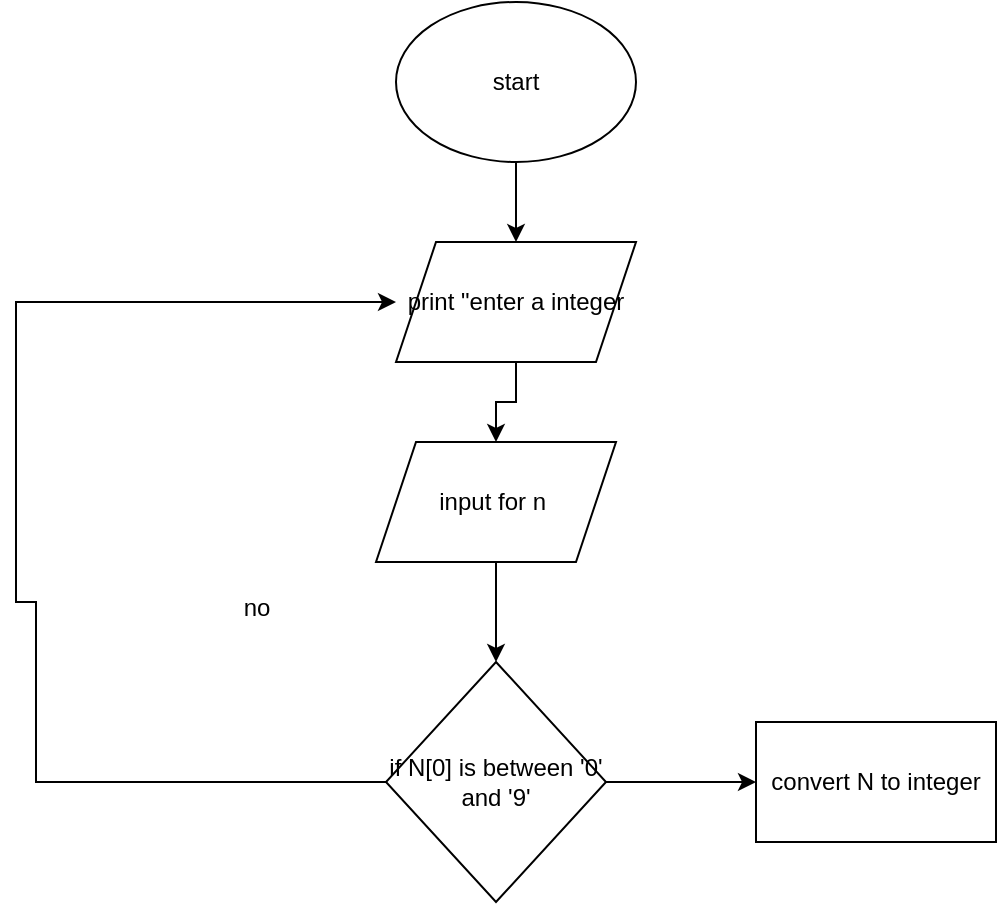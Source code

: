 <mxfile version="21.3.7" type="device">
  <diagram name="Page-1" id="6Q4XC-ddhazeYox3t6BI">
    <mxGraphModel dx="1178" dy="786" grid="1" gridSize="10" guides="1" tooltips="1" connect="1" arrows="1" fold="1" page="1" pageScale="1" pageWidth="850" pageHeight="1100" math="0" shadow="0">
      <root>
        <mxCell id="0" />
        <mxCell id="1" parent="0" />
        <mxCell id="xrYMCkHIq_qEF54hX1PY-5" value="" style="edgeStyle=orthogonalEdgeStyle;rounded=0;orthogonalLoop=1;jettySize=auto;html=1;" edge="1" parent="1" source="xrYMCkHIq_qEF54hX1PY-1" target="xrYMCkHIq_qEF54hX1PY-4">
          <mxGeometry relative="1" as="geometry" />
        </mxCell>
        <mxCell id="xrYMCkHIq_qEF54hX1PY-1" value="start" style="ellipse;whiteSpace=wrap;html=1;" vertex="1" parent="1">
          <mxGeometry x="380" y="30" width="120" height="80" as="geometry" />
        </mxCell>
        <mxCell id="xrYMCkHIq_qEF54hX1PY-18" value="" style="edgeStyle=orthogonalEdgeStyle;rounded=0;orthogonalLoop=1;jettySize=auto;html=1;" edge="1" parent="1" source="xrYMCkHIq_qEF54hX1PY-2" target="xrYMCkHIq_qEF54hX1PY-8">
          <mxGeometry relative="1" as="geometry" />
        </mxCell>
        <mxCell id="xrYMCkHIq_qEF54hX1PY-2" value="input for n&amp;nbsp;" style="shape=parallelogram;perimeter=parallelogramPerimeter;whiteSpace=wrap;html=1;fixedSize=1;" vertex="1" parent="1">
          <mxGeometry x="370" y="250" width="120" height="60" as="geometry" />
        </mxCell>
        <mxCell id="xrYMCkHIq_qEF54hX1PY-6" value="" style="edgeStyle=orthogonalEdgeStyle;rounded=0;orthogonalLoop=1;jettySize=auto;html=1;" edge="1" parent="1" source="xrYMCkHIq_qEF54hX1PY-4" target="xrYMCkHIq_qEF54hX1PY-2">
          <mxGeometry relative="1" as="geometry" />
        </mxCell>
        <mxCell id="xrYMCkHIq_qEF54hX1PY-4" value="print &quot;enter a integer" style="shape=parallelogram;perimeter=parallelogramPerimeter;whiteSpace=wrap;html=1;fixedSize=1;" vertex="1" parent="1">
          <mxGeometry x="380" y="150" width="120" height="60" as="geometry" />
        </mxCell>
        <mxCell id="xrYMCkHIq_qEF54hX1PY-20" value="" style="edgeStyle=orthogonalEdgeStyle;rounded=0;orthogonalLoop=1;jettySize=auto;html=1;" edge="1" parent="1" source="xrYMCkHIq_qEF54hX1PY-8" target="xrYMCkHIq_qEF54hX1PY-19">
          <mxGeometry relative="1" as="geometry" />
        </mxCell>
        <mxCell id="xrYMCkHIq_qEF54hX1PY-21" style="edgeStyle=orthogonalEdgeStyle;rounded=0;orthogonalLoop=1;jettySize=auto;html=1;entryX=0;entryY=0.5;entryDx=0;entryDy=0;entryPerimeter=0;" edge="1" parent="1" source="xrYMCkHIq_qEF54hX1PY-8" target="xrYMCkHIq_qEF54hX1PY-4">
          <mxGeometry relative="1" as="geometry">
            <mxPoint x="130" y="160" as="targetPoint" />
            <Array as="points">
              <mxPoint x="200" y="420" />
              <mxPoint x="200" y="330" />
              <mxPoint x="190" y="330" />
              <mxPoint x="190" y="180" />
            </Array>
          </mxGeometry>
        </mxCell>
        <mxCell id="xrYMCkHIq_qEF54hX1PY-8" value="if N[0] is between &#39;0&#39; and &#39;9&#39;" style="rhombus;whiteSpace=wrap;html=1;" vertex="1" parent="1">
          <mxGeometry x="375" y="360" width="110" height="120" as="geometry" />
        </mxCell>
        <mxCell id="xrYMCkHIq_qEF54hX1PY-15" value="no" style="text;html=1;align=center;verticalAlign=middle;resizable=0;points=[];autosize=1;strokeColor=none;fillColor=none;" vertex="1" parent="1">
          <mxGeometry x="290" y="318" width="40" height="30" as="geometry" />
        </mxCell>
        <mxCell id="xrYMCkHIq_qEF54hX1PY-19" value="convert N to integer" style="whiteSpace=wrap;html=1;" vertex="1" parent="1">
          <mxGeometry x="560" y="390" width="120" height="60" as="geometry" />
        </mxCell>
      </root>
    </mxGraphModel>
  </diagram>
</mxfile>
